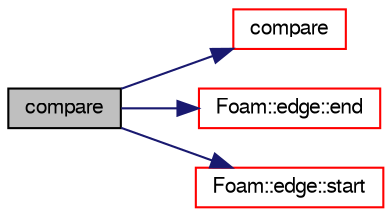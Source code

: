 digraph "compare"
{
  bgcolor="transparent";
  edge [fontname="FreeSans",fontsize="10",labelfontname="FreeSans",labelfontsize="10"];
  node [fontname="FreeSans",fontsize="10",shape=record];
  rankdir="LR";
  Node198 [label="compare",height=0.2,width=0.4,color="black", fillcolor="grey75", style="filled", fontcolor="black"];
  Node198 -> Node199 [color="midnightblue",fontsize="10",style="solid",fontname="FreeSans"];
  Node199 [label="compare",height=0.2,width=0.4,color="red",URL="$a24738.html#aa44385e0df6a4cd3823050957f9c4144",tooltip="Compare the given start and end points with this curve. "];
  Node198 -> Node202 [color="midnightblue",fontsize="10",style="solid",fontname="FreeSans"];
  Node202 [label="Foam::edge::end",height=0.2,width=0.4,color="red",URL="$a27210.html#a5ac1c619caccdf5bcf8c3d58a409849f",tooltip="Return end vertex label. "];
  Node198 -> Node204 [color="midnightblue",fontsize="10",style="solid",fontname="FreeSans"];
  Node204 [label="Foam::edge::start",height=0.2,width=0.4,color="red",URL="$a27210.html#afe56bdd2031bbf8321e35e2330c0b990",tooltip="Return start vertex label. "];
}
